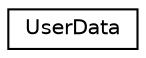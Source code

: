 digraph "Иерархия классов. Графический вид."
{
 // LATEX_PDF_SIZE
  edge [fontname="Helvetica",fontsize="10",labelfontname="Helvetica",labelfontsize="10"];
  node [fontname="Helvetica",fontsize="10",shape=record];
  rankdir="LR";
  Node0 [label="UserData",height=0.2,width=0.4,color="black", fillcolor="white", style="filled",URL="$structUserData.html",tooltip="Структура для хранения информации о пользователе"];
}
